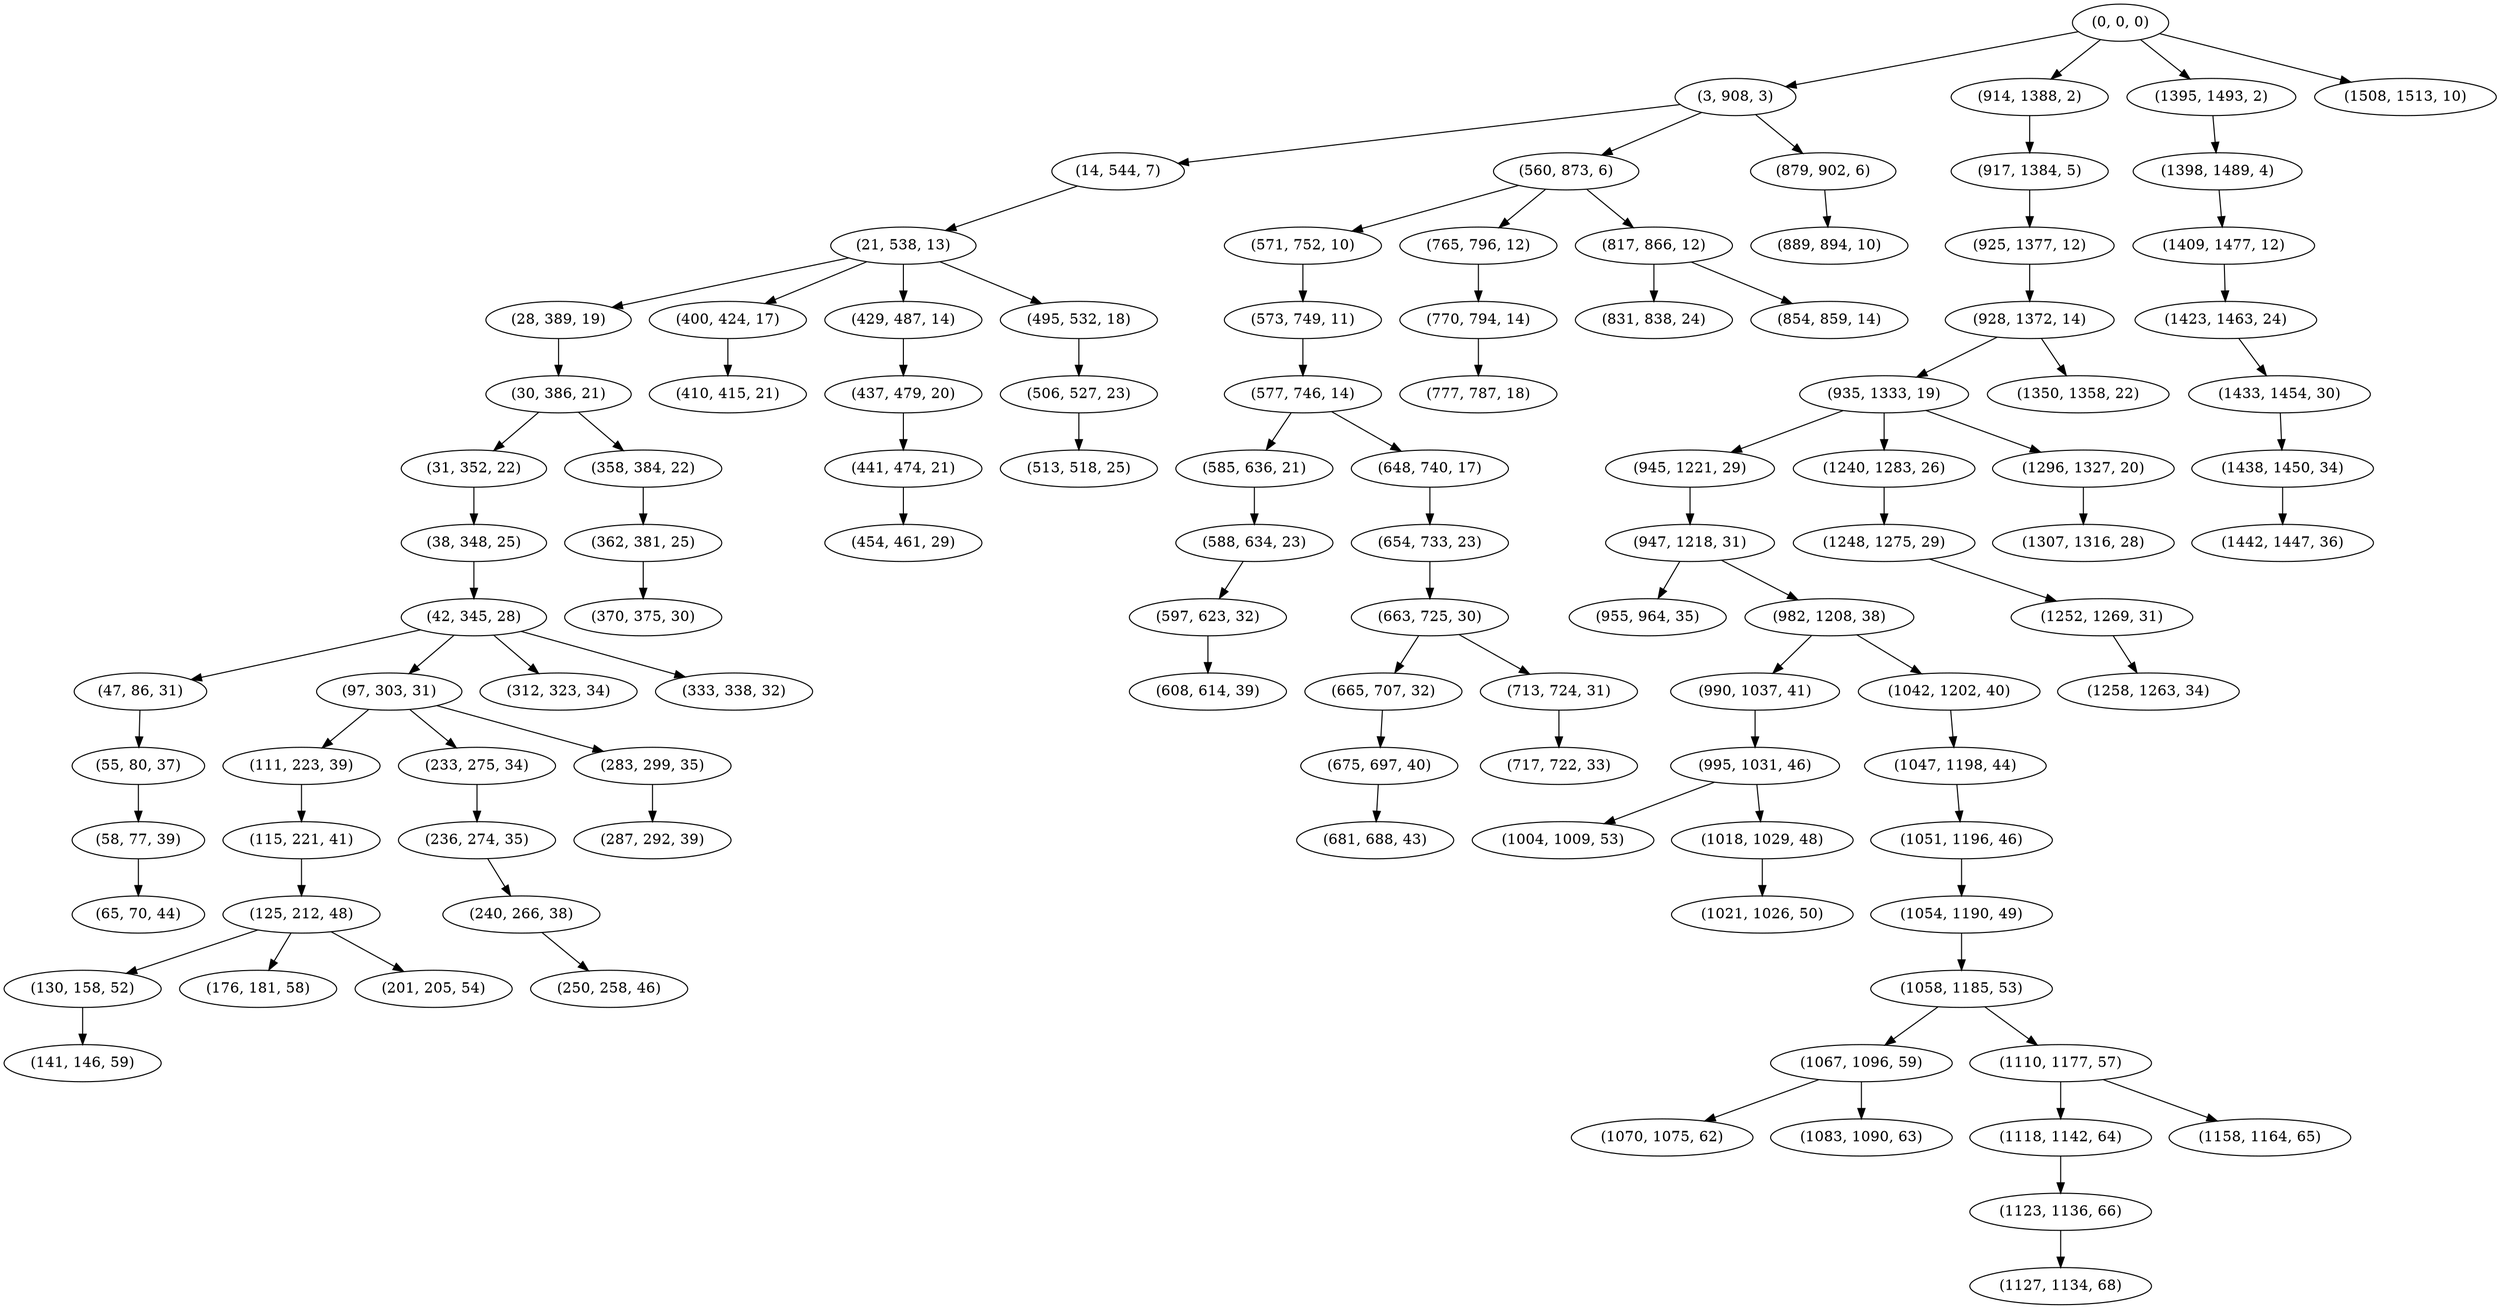 digraph tree {
    "(0, 0, 0)";
    "(3, 908, 3)";
    "(14, 544, 7)";
    "(21, 538, 13)";
    "(28, 389, 19)";
    "(30, 386, 21)";
    "(31, 352, 22)";
    "(38, 348, 25)";
    "(42, 345, 28)";
    "(47, 86, 31)";
    "(55, 80, 37)";
    "(58, 77, 39)";
    "(65, 70, 44)";
    "(97, 303, 31)";
    "(111, 223, 39)";
    "(115, 221, 41)";
    "(125, 212, 48)";
    "(130, 158, 52)";
    "(141, 146, 59)";
    "(176, 181, 58)";
    "(201, 205, 54)";
    "(233, 275, 34)";
    "(236, 274, 35)";
    "(240, 266, 38)";
    "(250, 258, 46)";
    "(283, 299, 35)";
    "(287, 292, 39)";
    "(312, 323, 34)";
    "(333, 338, 32)";
    "(358, 384, 22)";
    "(362, 381, 25)";
    "(370, 375, 30)";
    "(400, 424, 17)";
    "(410, 415, 21)";
    "(429, 487, 14)";
    "(437, 479, 20)";
    "(441, 474, 21)";
    "(454, 461, 29)";
    "(495, 532, 18)";
    "(506, 527, 23)";
    "(513, 518, 25)";
    "(560, 873, 6)";
    "(571, 752, 10)";
    "(573, 749, 11)";
    "(577, 746, 14)";
    "(585, 636, 21)";
    "(588, 634, 23)";
    "(597, 623, 32)";
    "(608, 614, 39)";
    "(648, 740, 17)";
    "(654, 733, 23)";
    "(663, 725, 30)";
    "(665, 707, 32)";
    "(675, 697, 40)";
    "(681, 688, 43)";
    "(713, 724, 31)";
    "(717, 722, 33)";
    "(765, 796, 12)";
    "(770, 794, 14)";
    "(777, 787, 18)";
    "(817, 866, 12)";
    "(831, 838, 24)";
    "(854, 859, 14)";
    "(879, 902, 6)";
    "(889, 894, 10)";
    "(914, 1388, 2)";
    "(917, 1384, 5)";
    "(925, 1377, 12)";
    "(928, 1372, 14)";
    "(935, 1333, 19)";
    "(945, 1221, 29)";
    "(947, 1218, 31)";
    "(955, 964, 35)";
    "(982, 1208, 38)";
    "(990, 1037, 41)";
    "(995, 1031, 46)";
    "(1004, 1009, 53)";
    "(1018, 1029, 48)";
    "(1021, 1026, 50)";
    "(1042, 1202, 40)";
    "(1047, 1198, 44)";
    "(1051, 1196, 46)";
    "(1054, 1190, 49)";
    "(1058, 1185, 53)";
    "(1067, 1096, 59)";
    "(1070, 1075, 62)";
    "(1083, 1090, 63)";
    "(1110, 1177, 57)";
    "(1118, 1142, 64)";
    "(1123, 1136, 66)";
    "(1127, 1134, 68)";
    "(1158, 1164, 65)";
    "(1240, 1283, 26)";
    "(1248, 1275, 29)";
    "(1252, 1269, 31)";
    "(1258, 1263, 34)";
    "(1296, 1327, 20)";
    "(1307, 1316, 28)";
    "(1350, 1358, 22)";
    "(1395, 1493, 2)";
    "(1398, 1489, 4)";
    "(1409, 1477, 12)";
    "(1423, 1463, 24)";
    "(1433, 1454, 30)";
    "(1438, 1450, 34)";
    "(1442, 1447, 36)";
    "(1508, 1513, 10)";
    "(0, 0, 0)" -> "(3, 908, 3)";
    "(0, 0, 0)" -> "(914, 1388, 2)";
    "(0, 0, 0)" -> "(1395, 1493, 2)";
    "(0, 0, 0)" -> "(1508, 1513, 10)";
    "(3, 908, 3)" -> "(14, 544, 7)";
    "(3, 908, 3)" -> "(560, 873, 6)";
    "(3, 908, 3)" -> "(879, 902, 6)";
    "(14, 544, 7)" -> "(21, 538, 13)";
    "(21, 538, 13)" -> "(28, 389, 19)";
    "(21, 538, 13)" -> "(400, 424, 17)";
    "(21, 538, 13)" -> "(429, 487, 14)";
    "(21, 538, 13)" -> "(495, 532, 18)";
    "(28, 389, 19)" -> "(30, 386, 21)";
    "(30, 386, 21)" -> "(31, 352, 22)";
    "(30, 386, 21)" -> "(358, 384, 22)";
    "(31, 352, 22)" -> "(38, 348, 25)";
    "(38, 348, 25)" -> "(42, 345, 28)";
    "(42, 345, 28)" -> "(47, 86, 31)";
    "(42, 345, 28)" -> "(97, 303, 31)";
    "(42, 345, 28)" -> "(312, 323, 34)";
    "(42, 345, 28)" -> "(333, 338, 32)";
    "(47, 86, 31)" -> "(55, 80, 37)";
    "(55, 80, 37)" -> "(58, 77, 39)";
    "(58, 77, 39)" -> "(65, 70, 44)";
    "(97, 303, 31)" -> "(111, 223, 39)";
    "(97, 303, 31)" -> "(233, 275, 34)";
    "(97, 303, 31)" -> "(283, 299, 35)";
    "(111, 223, 39)" -> "(115, 221, 41)";
    "(115, 221, 41)" -> "(125, 212, 48)";
    "(125, 212, 48)" -> "(130, 158, 52)";
    "(125, 212, 48)" -> "(176, 181, 58)";
    "(125, 212, 48)" -> "(201, 205, 54)";
    "(130, 158, 52)" -> "(141, 146, 59)";
    "(233, 275, 34)" -> "(236, 274, 35)";
    "(236, 274, 35)" -> "(240, 266, 38)";
    "(240, 266, 38)" -> "(250, 258, 46)";
    "(283, 299, 35)" -> "(287, 292, 39)";
    "(358, 384, 22)" -> "(362, 381, 25)";
    "(362, 381, 25)" -> "(370, 375, 30)";
    "(400, 424, 17)" -> "(410, 415, 21)";
    "(429, 487, 14)" -> "(437, 479, 20)";
    "(437, 479, 20)" -> "(441, 474, 21)";
    "(441, 474, 21)" -> "(454, 461, 29)";
    "(495, 532, 18)" -> "(506, 527, 23)";
    "(506, 527, 23)" -> "(513, 518, 25)";
    "(560, 873, 6)" -> "(571, 752, 10)";
    "(560, 873, 6)" -> "(765, 796, 12)";
    "(560, 873, 6)" -> "(817, 866, 12)";
    "(571, 752, 10)" -> "(573, 749, 11)";
    "(573, 749, 11)" -> "(577, 746, 14)";
    "(577, 746, 14)" -> "(585, 636, 21)";
    "(577, 746, 14)" -> "(648, 740, 17)";
    "(585, 636, 21)" -> "(588, 634, 23)";
    "(588, 634, 23)" -> "(597, 623, 32)";
    "(597, 623, 32)" -> "(608, 614, 39)";
    "(648, 740, 17)" -> "(654, 733, 23)";
    "(654, 733, 23)" -> "(663, 725, 30)";
    "(663, 725, 30)" -> "(665, 707, 32)";
    "(663, 725, 30)" -> "(713, 724, 31)";
    "(665, 707, 32)" -> "(675, 697, 40)";
    "(675, 697, 40)" -> "(681, 688, 43)";
    "(713, 724, 31)" -> "(717, 722, 33)";
    "(765, 796, 12)" -> "(770, 794, 14)";
    "(770, 794, 14)" -> "(777, 787, 18)";
    "(817, 866, 12)" -> "(831, 838, 24)";
    "(817, 866, 12)" -> "(854, 859, 14)";
    "(879, 902, 6)" -> "(889, 894, 10)";
    "(914, 1388, 2)" -> "(917, 1384, 5)";
    "(917, 1384, 5)" -> "(925, 1377, 12)";
    "(925, 1377, 12)" -> "(928, 1372, 14)";
    "(928, 1372, 14)" -> "(935, 1333, 19)";
    "(928, 1372, 14)" -> "(1350, 1358, 22)";
    "(935, 1333, 19)" -> "(945, 1221, 29)";
    "(935, 1333, 19)" -> "(1240, 1283, 26)";
    "(935, 1333, 19)" -> "(1296, 1327, 20)";
    "(945, 1221, 29)" -> "(947, 1218, 31)";
    "(947, 1218, 31)" -> "(955, 964, 35)";
    "(947, 1218, 31)" -> "(982, 1208, 38)";
    "(982, 1208, 38)" -> "(990, 1037, 41)";
    "(982, 1208, 38)" -> "(1042, 1202, 40)";
    "(990, 1037, 41)" -> "(995, 1031, 46)";
    "(995, 1031, 46)" -> "(1004, 1009, 53)";
    "(995, 1031, 46)" -> "(1018, 1029, 48)";
    "(1018, 1029, 48)" -> "(1021, 1026, 50)";
    "(1042, 1202, 40)" -> "(1047, 1198, 44)";
    "(1047, 1198, 44)" -> "(1051, 1196, 46)";
    "(1051, 1196, 46)" -> "(1054, 1190, 49)";
    "(1054, 1190, 49)" -> "(1058, 1185, 53)";
    "(1058, 1185, 53)" -> "(1067, 1096, 59)";
    "(1058, 1185, 53)" -> "(1110, 1177, 57)";
    "(1067, 1096, 59)" -> "(1070, 1075, 62)";
    "(1067, 1096, 59)" -> "(1083, 1090, 63)";
    "(1110, 1177, 57)" -> "(1118, 1142, 64)";
    "(1110, 1177, 57)" -> "(1158, 1164, 65)";
    "(1118, 1142, 64)" -> "(1123, 1136, 66)";
    "(1123, 1136, 66)" -> "(1127, 1134, 68)";
    "(1240, 1283, 26)" -> "(1248, 1275, 29)";
    "(1248, 1275, 29)" -> "(1252, 1269, 31)";
    "(1252, 1269, 31)" -> "(1258, 1263, 34)";
    "(1296, 1327, 20)" -> "(1307, 1316, 28)";
    "(1395, 1493, 2)" -> "(1398, 1489, 4)";
    "(1398, 1489, 4)" -> "(1409, 1477, 12)";
    "(1409, 1477, 12)" -> "(1423, 1463, 24)";
    "(1423, 1463, 24)" -> "(1433, 1454, 30)";
    "(1433, 1454, 30)" -> "(1438, 1450, 34)";
    "(1438, 1450, 34)" -> "(1442, 1447, 36)";
}

